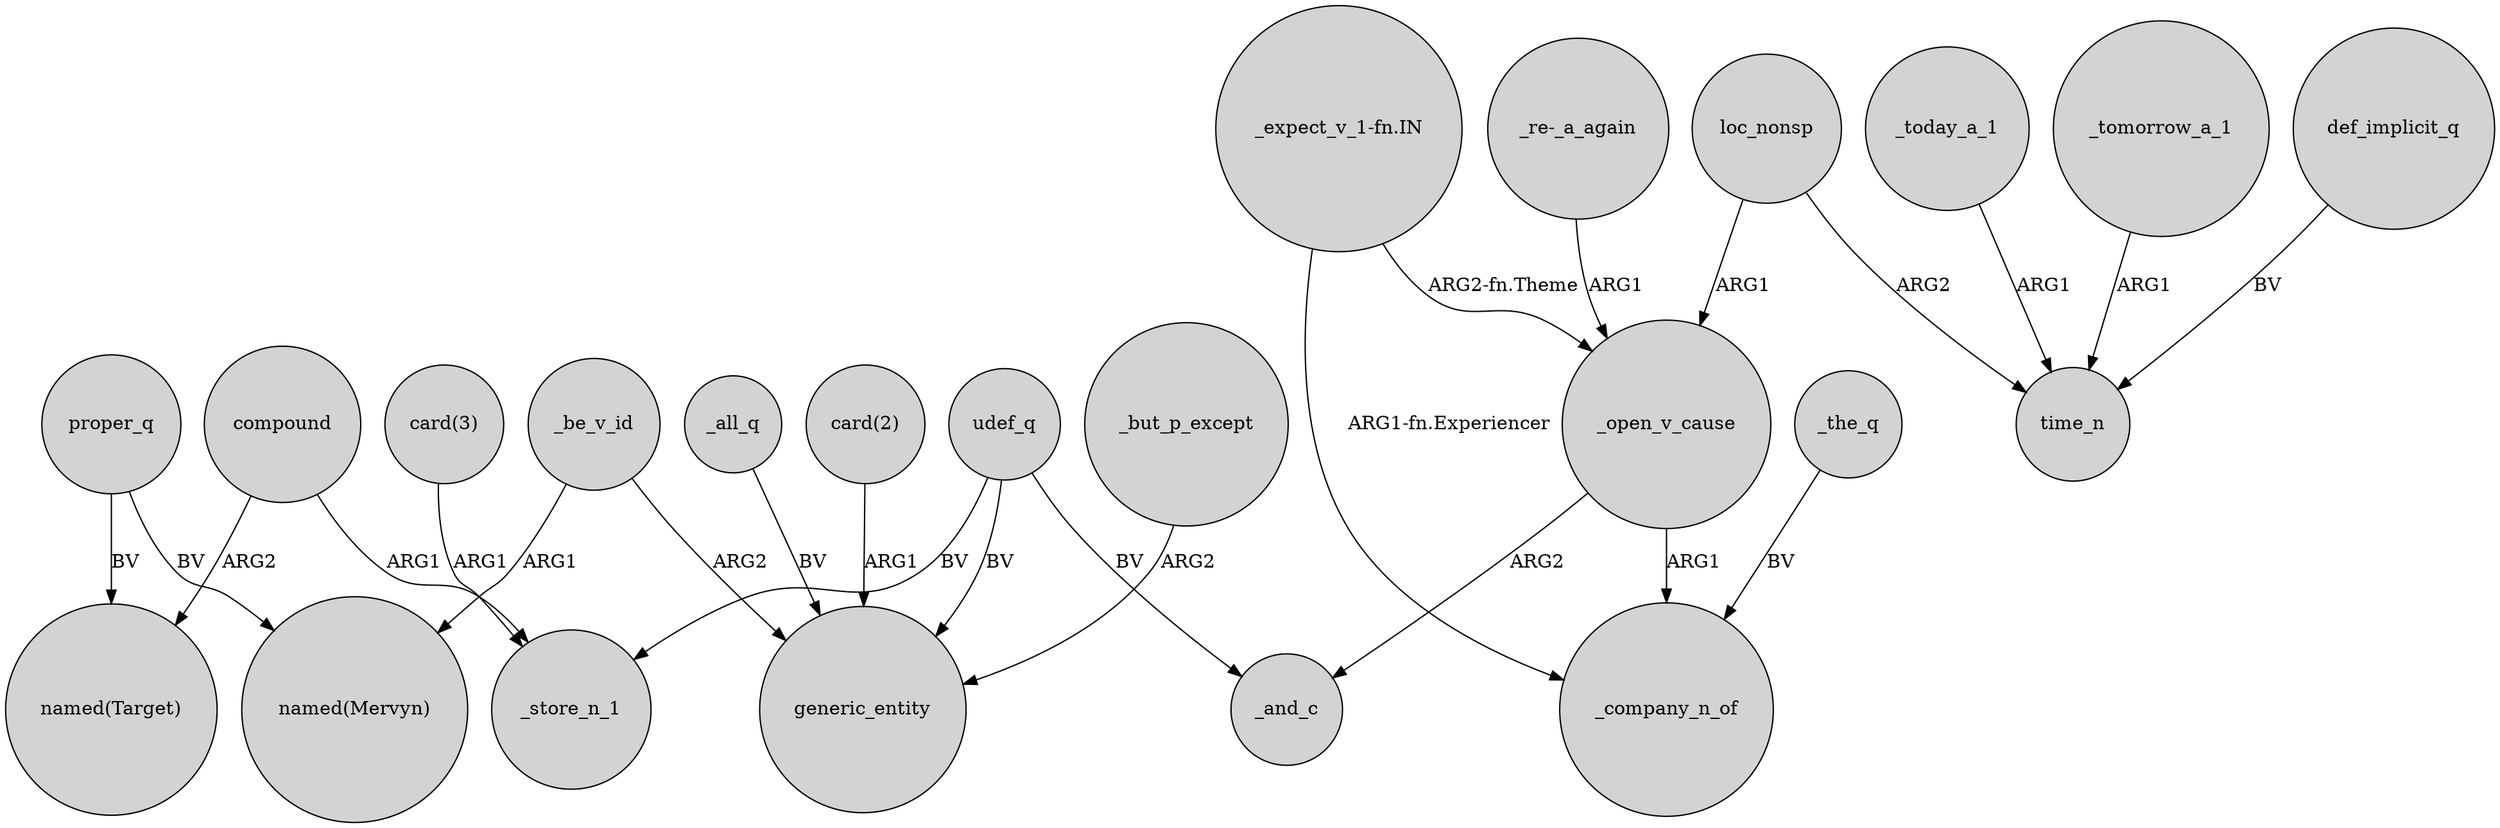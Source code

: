 digraph {
	node [shape=circle style=filled]
	udef_q -> generic_entity [label=BV]
	_today_a_1 -> time_n [label=ARG1]
	_be_v_id -> "named(Mervyn)" [label=ARG1]
	compound -> _store_n_1 [label=ARG1]
	_tomorrow_a_1 -> time_n [label=ARG1]
	"_expect_v_1-fn.IN" -> _company_n_of [label="ARG1-fn.Experiencer"]
	_but_p_except -> generic_entity [label=ARG2]
	_open_v_cause -> _company_n_of [label=ARG1]
	"card(3)" -> _store_n_1 [label=ARG1]
	_the_q -> _company_n_of [label=BV]
	_be_v_id -> generic_entity [label=ARG2]
	loc_nonsp -> time_n [label=ARG2]
	proper_q -> "named(Mervyn)" [label=BV]
	_all_q -> generic_entity [label=BV]
	"_re-_a_again" -> _open_v_cause [label=ARG1]
	compound -> "named(Target)" [label=ARG2]
	"_expect_v_1-fn.IN" -> _open_v_cause [label="ARG2-fn.Theme"]
	_open_v_cause -> _and_c [label=ARG2]
	loc_nonsp -> _open_v_cause [label=ARG1]
	udef_q -> _and_c [label=BV]
	proper_q -> "named(Target)" [label=BV]
	"card(2)" -> generic_entity [label=ARG1]
	udef_q -> _store_n_1 [label=BV]
	def_implicit_q -> time_n [label=BV]
}
